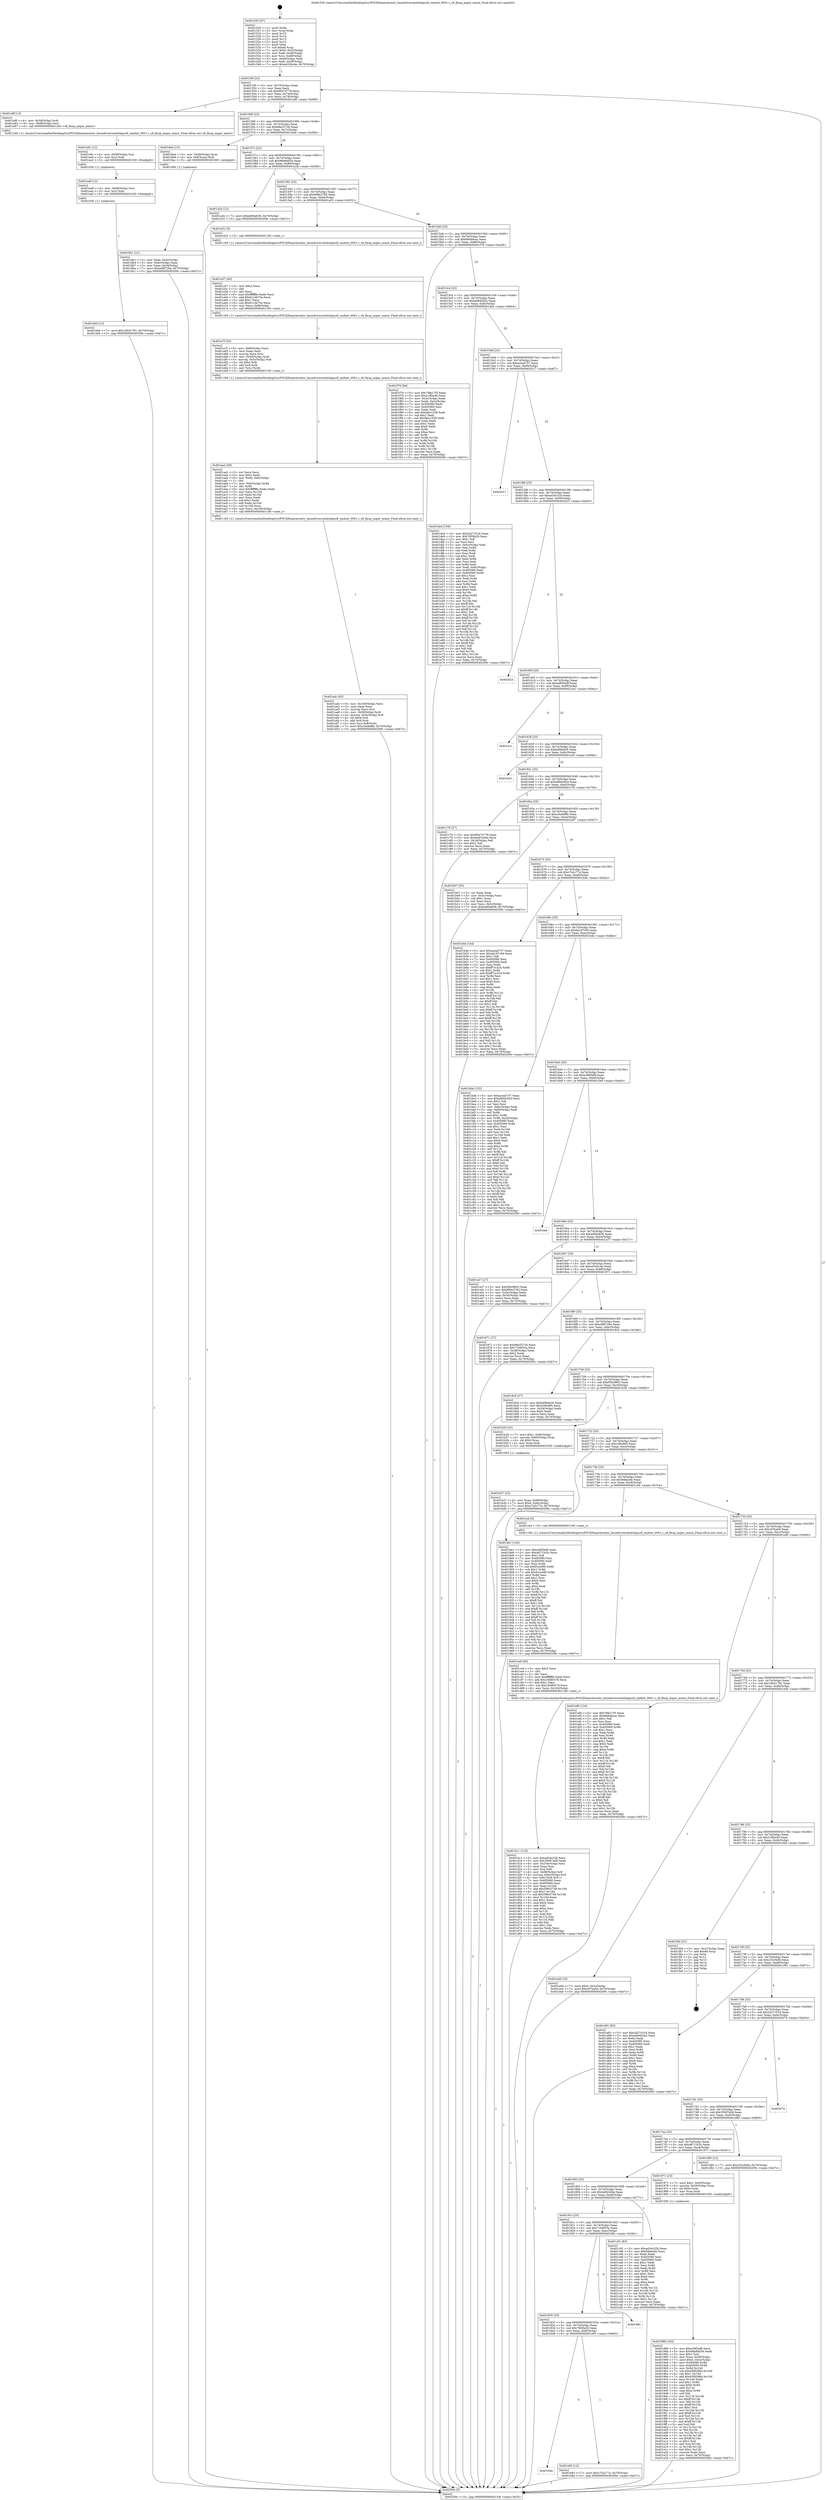 digraph "0x401520" {
  label = "0x401520 (/mnt/c/Users/mathe/Desktop/tcc/POCII/binaries/extr_linuxdriversmtdchipscfi_cmdset_0001.c_cfi_fixup_major_minor_Final-ollvm.out::main(0))"
  labelloc = "t"
  node[shape=record]

  Entry [label="",width=0.3,height=0.3,shape=circle,fillcolor=black,style=filled]
  "0x40154f" [label="{
     0x40154f [23]\l
     | [instrs]\l
     &nbsp;&nbsp;0x40154f \<+3\>: mov -0x70(%rbp),%eax\l
     &nbsp;&nbsp;0x401552 \<+2\>: mov %eax,%ecx\l
     &nbsp;&nbsp;0x401554 \<+6\>: sub $0x85e74778,%ecx\l
     &nbsp;&nbsp;0x40155a \<+3\>: mov %eax,-0x74(%rbp)\l
     &nbsp;&nbsp;0x40155d \<+3\>: mov %ecx,-0x78(%rbp)\l
     &nbsp;&nbsp;0x401560 \<+6\>: je 0000000000401e8f \<main+0x96f\>\l
  }"]
  "0x401e8f" [label="{
     0x401e8f [13]\l
     | [instrs]\l
     &nbsp;&nbsp;0x401e8f \<+4\>: mov -0x58(%rbp),%rdi\l
     &nbsp;&nbsp;0x401e93 \<+4\>: mov -0x68(%rbp),%rsi\l
     &nbsp;&nbsp;0x401e97 \<+5\>: call 0000000000401240 \<cfi_fixup_major_minor\>\l
     | [calls]\l
     &nbsp;&nbsp;0x401240 \{1\} (/mnt/c/Users/mathe/Desktop/tcc/POCII/binaries/extr_linuxdriversmtdchipscfi_cmdset_0001.c_cfi_fixup_major_minor_Final-ollvm.out::cfi_fixup_major_minor)\l
  }"]
  "0x401566" [label="{
     0x401566 [22]\l
     | [instrs]\l
     &nbsp;&nbsp;0x401566 \<+5\>: jmp 000000000040156b \<main+0x4b\>\l
     &nbsp;&nbsp;0x40156b \<+3\>: mov -0x74(%rbp),%eax\l
     &nbsp;&nbsp;0x40156e \<+5\>: sub $0x86e257cb,%eax\l
     &nbsp;&nbsp;0x401573 \<+3\>: mov %eax,-0x7c(%rbp)\l
     &nbsp;&nbsp;0x401576 \<+6\>: je 00000000004018a4 \<main+0x384\>\l
  }"]
  Exit [label="",width=0.3,height=0.3,shape=circle,fillcolor=black,style=filled,peripheries=2]
  "0x4018a4" [label="{
     0x4018a4 [13]\l
     | [instrs]\l
     &nbsp;&nbsp;0x4018a4 \<+4\>: mov -0x48(%rbp),%rax\l
     &nbsp;&nbsp;0x4018a8 \<+4\>: mov 0x8(%rax),%rdi\l
     &nbsp;&nbsp;0x4018ac \<+5\>: call 0000000000401060 \<atoi@plt\>\l
     | [calls]\l
     &nbsp;&nbsp;0x401060 \{1\} (unknown)\l
  }"]
  "0x40157c" [label="{
     0x40157c [22]\l
     | [instrs]\l
     &nbsp;&nbsp;0x40157c \<+5\>: jmp 0000000000401581 \<main+0x61\>\l
     &nbsp;&nbsp;0x401581 \<+3\>: mov -0x74(%rbp),%eax\l
     &nbsp;&nbsp;0x401584 \<+5\>: sub $0x88a8dd34,%eax\l
     &nbsp;&nbsp;0x401589 \<+3\>: mov %eax,-0x80(%rbp)\l
     &nbsp;&nbsp;0x40158c \<+6\>: je 0000000000401a2b \<main+0x50b\>\l
  }"]
  "0x401eb4" [label="{
     0x401eb4 [12]\l
     | [instrs]\l
     &nbsp;&nbsp;0x401eb4 \<+7\>: movl $0x18041781,-0x70(%rbp)\l
     &nbsp;&nbsp;0x401ebb \<+5\>: jmp 000000000040209c \<main+0xb7c\>\l
  }"]
  "0x401a2b" [label="{
     0x401a2b [12]\l
     | [instrs]\l
     &nbsp;&nbsp;0x401a2b \<+7\>: movl $0xed00a636,-0x70(%rbp)\l
     &nbsp;&nbsp;0x401a32 \<+5\>: jmp 000000000040209c \<main+0xb7c\>\l
  }"]
  "0x401592" [label="{
     0x401592 [25]\l
     | [instrs]\l
     &nbsp;&nbsp;0x401592 \<+5\>: jmp 0000000000401597 \<main+0x77\>\l
     &nbsp;&nbsp;0x401597 \<+3\>: mov -0x74(%rbp),%eax\l
     &nbsp;&nbsp;0x40159a \<+5\>: sub $0x999e2793,%eax\l
     &nbsp;&nbsp;0x40159f \<+6\>: mov %eax,-0x84(%rbp)\l
     &nbsp;&nbsp;0x4015a5 \<+6\>: je 0000000000401a52 \<main+0x532\>\l
  }"]
  "0x401ea8" [label="{
     0x401ea8 [12]\l
     | [instrs]\l
     &nbsp;&nbsp;0x401ea8 \<+4\>: mov -0x68(%rbp),%rsi\l
     &nbsp;&nbsp;0x401eac \<+3\>: mov %rsi,%rdi\l
     &nbsp;&nbsp;0x401eaf \<+5\>: call 0000000000401030 \<free@plt\>\l
     | [calls]\l
     &nbsp;&nbsp;0x401030 \{1\} (unknown)\l
  }"]
  "0x401a52" [label="{
     0x401a52 [5]\l
     | [instrs]\l
     &nbsp;&nbsp;0x401a52 \<+5\>: call 0000000000401160 \<next_i\>\l
     | [calls]\l
     &nbsp;&nbsp;0x401160 \{1\} (/mnt/c/Users/mathe/Desktop/tcc/POCII/binaries/extr_linuxdriversmtdchipscfi_cmdset_0001.c_cfi_fixup_major_minor_Final-ollvm.out::next_i)\l
  }"]
  "0x4015ab" [label="{
     0x4015ab [25]\l
     | [instrs]\l
     &nbsp;&nbsp;0x4015ab \<+5\>: jmp 00000000004015b0 \<main+0x90\>\l
     &nbsp;&nbsp;0x4015b0 \<+3\>: mov -0x74(%rbp),%eax\l
     &nbsp;&nbsp;0x4015b3 \<+5\>: sub $0x9b6ddcac,%eax\l
     &nbsp;&nbsp;0x4015b8 \<+6\>: mov %eax,-0x88(%rbp)\l
     &nbsp;&nbsp;0x4015be \<+6\>: je 0000000000401f76 \<main+0xa56\>\l
  }"]
  "0x401e9c" [label="{
     0x401e9c [12]\l
     | [instrs]\l
     &nbsp;&nbsp;0x401e9c \<+4\>: mov -0x58(%rbp),%rsi\l
     &nbsp;&nbsp;0x401ea0 \<+3\>: mov %rsi,%rdi\l
     &nbsp;&nbsp;0x401ea3 \<+5\>: call 0000000000401030 \<free@plt\>\l
     | [calls]\l
     &nbsp;&nbsp;0x401030 \{1\} (unknown)\l
  }"]
  "0x401f76" [label="{
     0x401f76 [94]\l
     | [instrs]\l
     &nbsp;&nbsp;0x401f76 \<+5\>: mov $0x79fe17f3,%eax\l
     &nbsp;&nbsp;0x401f7b \<+5\>: mov $0x21ff2e40,%ecx\l
     &nbsp;&nbsp;0x401f80 \<+3\>: mov -0x3c(%rbp),%edx\l
     &nbsp;&nbsp;0x401f83 \<+3\>: mov %edx,-0x2c(%rbp)\l
     &nbsp;&nbsp;0x401f86 \<+7\>: mov 0x405080,%edx\l
     &nbsp;&nbsp;0x401f8d \<+7\>: mov 0x405060,%esi\l
     &nbsp;&nbsp;0x401f94 \<+2\>: mov %edx,%edi\l
     &nbsp;&nbsp;0x401f96 \<+6\>: add $0xfabc1526,%edi\l
     &nbsp;&nbsp;0x401f9c \<+3\>: sub $0x1,%edi\l
     &nbsp;&nbsp;0x401f9f \<+6\>: sub $0xfabc1526,%edi\l
     &nbsp;&nbsp;0x401fa5 \<+3\>: imul %edi,%edx\l
     &nbsp;&nbsp;0x401fa8 \<+3\>: and $0x1,%edx\l
     &nbsp;&nbsp;0x401fab \<+3\>: cmp $0x0,%edx\l
     &nbsp;&nbsp;0x401fae \<+4\>: sete %r8b\l
     &nbsp;&nbsp;0x401fb2 \<+3\>: cmp $0xa,%esi\l
     &nbsp;&nbsp;0x401fb5 \<+4\>: setl %r9b\l
     &nbsp;&nbsp;0x401fb9 \<+3\>: mov %r8b,%r10b\l
     &nbsp;&nbsp;0x401fbc \<+3\>: and %r9b,%r10b\l
     &nbsp;&nbsp;0x401fbf \<+3\>: xor %r9b,%r8b\l
     &nbsp;&nbsp;0x401fc2 \<+3\>: or %r8b,%r10b\l
     &nbsp;&nbsp;0x401fc5 \<+4\>: test $0x1,%r10b\l
     &nbsp;&nbsp;0x401fc9 \<+3\>: cmovne %ecx,%eax\l
     &nbsp;&nbsp;0x401fcc \<+3\>: mov %eax,-0x70(%rbp)\l
     &nbsp;&nbsp;0x401fcf \<+5\>: jmp 000000000040209c \<main+0xb7c\>\l
  }"]
  "0x4015c4" [label="{
     0x4015c4 [25]\l
     | [instrs]\l
     &nbsp;&nbsp;0x4015c4 \<+5\>: jmp 00000000004015c9 \<main+0xa9\>\l
     &nbsp;&nbsp;0x4015c9 \<+3\>: mov -0x74(%rbp),%eax\l
     &nbsp;&nbsp;0x4015cc \<+5\>: sub $0xa68492b2,%eax\l
     &nbsp;&nbsp;0x4015d1 \<+6\>: mov %eax,-0x8c(%rbp)\l
     &nbsp;&nbsp;0x4015d7 \<+6\>: je 0000000000401de4 \<main+0x8c4\>\l
  }"]
  "0x40184e" [label="{
     0x40184e\l
  }", style=dashed]
  "0x401de4" [label="{
     0x401de4 [159]\l
     | [instrs]\l
     &nbsp;&nbsp;0x401de4 \<+5\>: mov $0x2d27c516,%eax\l
     &nbsp;&nbsp;0x401de9 \<+5\>: mov $0x76f3fa29,%ecx\l
     &nbsp;&nbsp;0x401dee \<+2\>: mov $0x1,%dl\l
     &nbsp;&nbsp;0x401df0 \<+2\>: xor %esi,%esi\l
     &nbsp;&nbsp;0x401df2 \<+3\>: mov -0x6c(%rbp),%edi\l
     &nbsp;&nbsp;0x401df5 \<+3\>: mov %esi,%r8d\l
     &nbsp;&nbsp;0x401df8 \<+3\>: sub %edi,%r8d\l
     &nbsp;&nbsp;0x401dfb \<+2\>: mov %esi,%edi\l
     &nbsp;&nbsp;0x401dfd \<+3\>: sub $0x1,%edi\l
     &nbsp;&nbsp;0x401e00 \<+3\>: add %edi,%r8d\l
     &nbsp;&nbsp;0x401e03 \<+2\>: mov %esi,%edi\l
     &nbsp;&nbsp;0x401e05 \<+3\>: sub %r8d,%edi\l
     &nbsp;&nbsp;0x401e08 \<+3\>: mov %edi,-0x6c(%rbp)\l
     &nbsp;&nbsp;0x401e0b \<+7\>: mov 0x405080,%edi\l
     &nbsp;&nbsp;0x401e12 \<+8\>: mov 0x405060,%r8d\l
     &nbsp;&nbsp;0x401e1a \<+3\>: sub $0x1,%esi\l
     &nbsp;&nbsp;0x401e1d \<+3\>: mov %edi,%r9d\l
     &nbsp;&nbsp;0x401e20 \<+3\>: add %esi,%r9d\l
     &nbsp;&nbsp;0x401e23 \<+4\>: imul %r9d,%edi\l
     &nbsp;&nbsp;0x401e27 \<+3\>: and $0x1,%edi\l
     &nbsp;&nbsp;0x401e2a \<+3\>: cmp $0x0,%edi\l
     &nbsp;&nbsp;0x401e2d \<+4\>: sete %r10b\l
     &nbsp;&nbsp;0x401e31 \<+4\>: cmp $0xa,%r8d\l
     &nbsp;&nbsp;0x401e35 \<+4\>: setl %r11b\l
     &nbsp;&nbsp;0x401e39 \<+3\>: mov %r10b,%bl\l
     &nbsp;&nbsp;0x401e3c \<+3\>: xor $0xff,%bl\l
     &nbsp;&nbsp;0x401e3f \<+3\>: mov %r11b,%r14b\l
     &nbsp;&nbsp;0x401e42 \<+4\>: xor $0xff,%r14b\l
     &nbsp;&nbsp;0x401e46 \<+3\>: xor $0x1,%dl\l
     &nbsp;&nbsp;0x401e49 \<+3\>: mov %bl,%r15b\l
     &nbsp;&nbsp;0x401e4c \<+4\>: and $0xff,%r15b\l
     &nbsp;&nbsp;0x401e50 \<+3\>: and %dl,%r10b\l
     &nbsp;&nbsp;0x401e53 \<+3\>: mov %r14b,%r12b\l
     &nbsp;&nbsp;0x401e56 \<+4\>: and $0xff,%r12b\l
     &nbsp;&nbsp;0x401e5a \<+3\>: and %dl,%r11b\l
     &nbsp;&nbsp;0x401e5d \<+3\>: or %r10b,%r15b\l
     &nbsp;&nbsp;0x401e60 \<+3\>: or %r11b,%r12b\l
     &nbsp;&nbsp;0x401e63 \<+3\>: xor %r12b,%r15b\l
     &nbsp;&nbsp;0x401e66 \<+3\>: or %r14b,%bl\l
     &nbsp;&nbsp;0x401e69 \<+3\>: xor $0xff,%bl\l
     &nbsp;&nbsp;0x401e6c \<+3\>: or $0x1,%dl\l
     &nbsp;&nbsp;0x401e6f \<+2\>: and %dl,%bl\l
     &nbsp;&nbsp;0x401e71 \<+3\>: or %bl,%r15b\l
     &nbsp;&nbsp;0x401e74 \<+4\>: test $0x1,%r15b\l
     &nbsp;&nbsp;0x401e78 \<+3\>: cmovne %ecx,%eax\l
     &nbsp;&nbsp;0x401e7b \<+3\>: mov %eax,-0x70(%rbp)\l
     &nbsp;&nbsp;0x401e7e \<+5\>: jmp 000000000040209c \<main+0xb7c\>\l
  }"]
  "0x4015dd" [label="{
     0x4015dd [25]\l
     | [instrs]\l
     &nbsp;&nbsp;0x4015dd \<+5\>: jmp 00000000004015e2 \<main+0xc2\>\l
     &nbsp;&nbsp;0x4015e2 \<+3\>: mov -0x74(%rbp),%eax\l
     &nbsp;&nbsp;0x4015e5 \<+5\>: sub $0xacead737,%eax\l
     &nbsp;&nbsp;0x4015ea \<+6\>: mov %eax,-0x90(%rbp)\l
     &nbsp;&nbsp;0x4015f0 \<+6\>: je 0000000000402017 \<main+0xaf7\>\l
  }"]
  "0x401e83" [label="{
     0x401e83 [12]\l
     | [instrs]\l
     &nbsp;&nbsp;0x401e83 \<+7\>: movl $0xc7e2c77a,-0x70(%rbp)\l
     &nbsp;&nbsp;0x401e8a \<+5\>: jmp 000000000040209c \<main+0xb7c\>\l
  }"]
  "0x402017" [label="{
     0x402017\l
  }", style=dashed]
  "0x4015f6" [label="{
     0x4015f6 [25]\l
     | [instrs]\l
     &nbsp;&nbsp;0x4015f6 \<+5\>: jmp 00000000004015fb \<main+0xdb\>\l
     &nbsp;&nbsp;0x4015fb \<+3\>: mov -0x74(%rbp),%eax\l
     &nbsp;&nbsp;0x4015fe \<+5\>: sub $0xad34c32b,%eax\l
     &nbsp;&nbsp;0x401603 \<+6\>: mov %eax,-0x94(%rbp)\l
     &nbsp;&nbsp;0x401609 \<+6\>: je 0000000000402023 \<main+0xb03\>\l
  }"]
  "0x401835" [label="{
     0x401835 [25]\l
     | [instrs]\l
     &nbsp;&nbsp;0x401835 \<+5\>: jmp 000000000040183a \<main+0x31a\>\l
     &nbsp;&nbsp;0x40183a \<+3\>: mov -0x74(%rbp),%eax\l
     &nbsp;&nbsp;0x40183d \<+5\>: sub $0x76f3fa29,%eax\l
     &nbsp;&nbsp;0x401842 \<+6\>: mov %eax,-0xf0(%rbp)\l
     &nbsp;&nbsp;0x401848 \<+6\>: je 0000000000401e83 \<main+0x963\>\l
  }"]
  "0x402023" [label="{
     0x402023\l
  }", style=dashed]
  "0x40160f" [label="{
     0x40160f [25]\l
     | [instrs]\l
     &nbsp;&nbsp;0x40160f \<+5\>: jmp 0000000000401614 \<main+0xf4\>\l
     &nbsp;&nbsp;0x401614 \<+3\>: mov -0x74(%rbp),%eax\l
     &nbsp;&nbsp;0x401617 \<+5\>: sub $0xadf50ddf,%eax\l
     &nbsp;&nbsp;0x40161c \<+6\>: mov %eax,-0x98(%rbp)\l
     &nbsp;&nbsp;0x401622 \<+6\>: je 0000000000401ecc \<main+0x9ac\>\l
  }"]
  "0x40188c" [label="{
     0x40188c\l
  }", style=dashed]
  "0x401ecc" [label="{
     0x401ecc\l
  }", style=dashed]
  "0x401628" [label="{
     0x401628 [25]\l
     | [instrs]\l
     &nbsp;&nbsp;0x401628 \<+5\>: jmp 000000000040162d \<main+0x10d\>\l
     &nbsp;&nbsp;0x40162d \<+3\>: mov -0x74(%rbp),%eax\l
     &nbsp;&nbsp;0x401630 \<+5\>: sub $0xb4f9dd26,%eax\l
     &nbsp;&nbsp;0x401635 \<+6\>: mov %eax,-0x9c(%rbp)\l
     &nbsp;&nbsp;0x40163b \<+6\>: je 0000000000401ec0 \<main+0x9a0\>\l
  }"]
  "0x401d11" [label="{
     0x401d11 [116]\l
     | [instrs]\l
     &nbsp;&nbsp;0x401d11 \<+5\>: mov $0xad34c32b,%ecx\l
     &nbsp;&nbsp;0x401d16 \<+5\>: mov $0x35097a08,%edx\l
     &nbsp;&nbsp;0x401d1b \<+6\>: mov -0x104(%rbp),%esi\l
     &nbsp;&nbsp;0x401d21 \<+3\>: imul %eax,%esi\l
     &nbsp;&nbsp;0x401d24 \<+3\>: mov %sil,%dil\l
     &nbsp;&nbsp;0x401d27 \<+4\>: mov -0x68(%rbp),%r8\l
     &nbsp;&nbsp;0x401d2b \<+4\>: movslq -0x6c(%rbp),%r9\l
     &nbsp;&nbsp;0x401d2f \<+4\>: mov %dil,(%r8,%r9,1)\l
     &nbsp;&nbsp;0x401d33 \<+7\>: mov 0x405080,%eax\l
     &nbsp;&nbsp;0x401d3a \<+7\>: mov 0x405060,%esi\l
     &nbsp;&nbsp;0x401d41 \<+3\>: mov %eax,%r10d\l
     &nbsp;&nbsp;0x401d44 \<+7\>: add $0x598c5758,%r10d\l
     &nbsp;&nbsp;0x401d4b \<+4\>: sub $0x1,%r10d\l
     &nbsp;&nbsp;0x401d4f \<+7\>: sub $0x598c5758,%r10d\l
     &nbsp;&nbsp;0x401d56 \<+4\>: imul %r10d,%eax\l
     &nbsp;&nbsp;0x401d5a \<+3\>: and $0x1,%eax\l
     &nbsp;&nbsp;0x401d5d \<+3\>: cmp $0x0,%eax\l
     &nbsp;&nbsp;0x401d60 \<+4\>: sete %dil\l
     &nbsp;&nbsp;0x401d64 \<+3\>: cmp $0xa,%esi\l
     &nbsp;&nbsp;0x401d67 \<+4\>: setl %r11b\l
     &nbsp;&nbsp;0x401d6b \<+3\>: mov %dil,%bl\l
     &nbsp;&nbsp;0x401d6e \<+3\>: and %r11b,%bl\l
     &nbsp;&nbsp;0x401d71 \<+3\>: xor %r11b,%dil\l
     &nbsp;&nbsp;0x401d74 \<+3\>: or %dil,%bl\l
     &nbsp;&nbsp;0x401d77 \<+3\>: test $0x1,%bl\l
     &nbsp;&nbsp;0x401d7a \<+3\>: cmovne %edx,%ecx\l
     &nbsp;&nbsp;0x401d7d \<+3\>: mov %ecx,-0x70(%rbp)\l
     &nbsp;&nbsp;0x401d80 \<+5\>: jmp 000000000040209c \<main+0xb7c\>\l
  }"]
  "0x401ec0" [label="{
     0x401ec0\l
  }", style=dashed]
  "0x401641" [label="{
     0x401641 [25]\l
     | [instrs]\l
     &nbsp;&nbsp;0x401641 \<+5\>: jmp 0000000000401646 \<main+0x126\>\l
     &nbsp;&nbsp;0x401646 \<+3\>: mov -0x74(%rbp),%eax\l
     &nbsp;&nbsp;0x401649 \<+5\>: sub $0xb89dc92d,%eax\l
     &nbsp;&nbsp;0x40164e \<+6\>: mov %eax,-0xa0(%rbp)\l
     &nbsp;&nbsp;0x401654 \<+6\>: je 0000000000401c76 \<main+0x756\>\l
  }"]
  "0x401ce9" [label="{
     0x401ce9 [40]\l
     | [instrs]\l
     &nbsp;&nbsp;0x401ce9 \<+5\>: mov $0x2,%ecx\l
     &nbsp;&nbsp;0x401cee \<+1\>: cltd\l
     &nbsp;&nbsp;0x401cef \<+2\>: idiv %ecx\l
     &nbsp;&nbsp;0x401cf1 \<+6\>: imul $0xfffffffe,%edx,%ecx\l
     &nbsp;&nbsp;0x401cf7 \<+6\>: add $0x18480379,%ecx\l
     &nbsp;&nbsp;0x401cfd \<+3\>: add $0x1,%ecx\l
     &nbsp;&nbsp;0x401d00 \<+6\>: sub $0x18480379,%ecx\l
     &nbsp;&nbsp;0x401d06 \<+6\>: mov %ecx,-0x104(%rbp)\l
     &nbsp;&nbsp;0x401d0c \<+5\>: call 0000000000401160 \<next_i\>\l
     | [calls]\l
     &nbsp;&nbsp;0x401160 \{1\} (/mnt/c/Users/mathe/Desktop/tcc/POCII/binaries/extr_linuxdriversmtdchipscfi_cmdset_0001.c_cfi_fixup_major_minor_Final-ollvm.out::next_i)\l
  }"]
  "0x401c76" [label="{
     0x401c76 [27]\l
     | [instrs]\l
     &nbsp;&nbsp;0x401c76 \<+5\>: mov $0x85e74778,%eax\l
     &nbsp;&nbsp;0x401c7b \<+5\>: mov $0x4e823d4e,%ecx\l
     &nbsp;&nbsp;0x401c80 \<+3\>: mov -0x2d(%rbp),%dl\l
     &nbsp;&nbsp;0x401c83 \<+3\>: test $0x1,%dl\l
     &nbsp;&nbsp;0x401c86 \<+3\>: cmovne %ecx,%eax\l
     &nbsp;&nbsp;0x401c89 \<+3\>: mov %eax,-0x70(%rbp)\l
     &nbsp;&nbsp;0x401c8c \<+5\>: jmp 000000000040209c \<main+0xb7c\>\l
  }"]
  "0x40165a" [label="{
     0x40165a [25]\l
     | [instrs]\l
     &nbsp;&nbsp;0x40165a \<+5\>: jmp 000000000040165f \<main+0x13f\>\l
     &nbsp;&nbsp;0x40165f \<+3\>: mov -0x74(%rbp),%eax\l
     &nbsp;&nbsp;0x401662 \<+5\>: sub $0xc5edef6b,%eax\l
     &nbsp;&nbsp;0x401667 \<+6\>: mov %eax,-0xa4(%rbp)\l
     &nbsp;&nbsp;0x40166d \<+6\>: je 0000000000401b07 \<main+0x5e7\>\l
  }"]
  "0x40181c" [label="{
     0x40181c [25]\l
     | [instrs]\l
     &nbsp;&nbsp;0x40181c \<+5\>: jmp 0000000000401821 \<main+0x301\>\l
     &nbsp;&nbsp;0x401821 \<+3\>: mov -0x74(%rbp),%eax\l
     &nbsp;&nbsp;0x401824 \<+5\>: sub $0x7194f53a,%eax\l
     &nbsp;&nbsp;0x401829 \<+6\>: mov %eax,-0xec(%rbp)\l
     &nbsp;&nbsp;0x40182f \<+6\>: je 000000000040188c \<main+0x36c\>\l
  }"]
  "0x401b07" [label="{
     0x401b07 [25]\l
     | [instrs]\l
     &nbsp;&nbsp;0x401b07 \<+2\>: xor %eax,%eax\l
     &nbsp;&nbsp;0x401b09 \<+3\>: mov -0x5c(%rbp),%ecx\l
     &nbsp;&nbsp;0x401b0c \<+3\>: sub $0x1,%eax\l
     &nbsp;&nbsp;0x401b0f \<+2\>: sub %eax,%ecx\l
     &nbsp;&nbsp;0x401b11 \<+3\>: mov %ecx,-0x5c(%rbp)\l
     &nbsp;&nbsp;0x401b14 \<+7\>: movl $0xed00a636,-0x70(%rbp)\l
     &nbsp;&nbsp;0x401b1b \<+5\>: jmp 000000000040209c \<main+0xb7c\>\l
  }"]
  "0x401673" [label="{
     0x401673 [25]\l
     | [instrs]\l
     &nbsp;&nbsp;0x401673 \<+5\>: jmp 0000000000401678 \<main+0x158\>\l
     &nbsp;&nbsp;0x401678 \<+3\>: mov -0x74(%rbp),%eax\l
     &nbsp;&nbsp;0x40167b \<+5\>: sub $0xc7e2c77a,%eax\l
     &nbsp;&nbsp;0x401680 \<+6\>: mov %eax,-0xa8(%rbp)\l
     &nbsp;&nbsp;0x401686 \<+6\>: je 0000000000401b4e \<main+0x62e\>\l
  }"]
  "0x401c91" [label="{
     0x401c91 [83]\l
     | [instrs]\l
     &nbsp;&nbsp;0x401c91 \<+5\>: mov $0xad34c32b,%eax\l
     &nbsp;&nbsp;0x401c96 \<+5\>: mov $0x9ddacbb,%ecx\l
     &nbsp;&nbsp;0x401c9b \<+2\>: xor %edx,%edx\l
     &nbsp;&nbsp;0x401c9d \<+7\>: mov 0x405080,%esi\l
     &nbsp;&nbsp;0x401ca4 \<+7\>: mov 0x405060,%edi\l
     &nbsp;&nbsp;0x401cab \<+3\>: sub $0x1,%edx\l
     &nbsp;&nbsp;0x401cae \<+3\>: mov %esi,%r8d\l
     &nbsp;&nbsp;0x401cb1 \<+3\>: add %edx,%r8d\l
     &nbsp;&nbsp;0x401cb4 \<+4\>: imul %r8d,%esi\l
     &nbsp;&nbsp;0x401cb8 \<+3\>: and $0x1,%esi\l
     &nbsp;&nbsp;0x401cbb \<+3\>: cmp $0x0,%esi\l
     &nbsp;&nbsp;0x401cbe \<+4\>: sete %r9b\l
     &nbsp;&nbsp;0x401cc2 \<+3\>: cmp $0xa,%edi\l
     &nbsp;&nbsp;0x401cc5 \<+4\>: setl %r10b\l
     &nbsp;&nbsp;0x401cc9 \<+3\>: mov %r9b,%r11b\l
     &nbsp;&nbsp;0x401ccc \<+3\>: and %r10b,%r11b\l
     &nbsp;&nbsp;0x401ccf \<+3\>: xor %r10b,%r9b\l
     &nbsp;&nbsp;0x401cd2 \<+3\>: or %r9b,%r11b\l
     &nbsp;&nbsp;0x401cd5 \<+4\>: test $0x1,%r11b\l
     &nbsp;&nbsp;0x401cd9 \<+3\>: cmovne %ecx,%eax\l
     &nbsp;&nbsp;0x401cdc \<+3\>: mov %eax,-0x70(%rbp)\l
     &nbsp;&nbsp;0x401cdf \<+5\>: jmp 000000000040209c \<main+0xb7c\>\l
  }"]
  "0x401b4e" [label="{
     0x401b4e [144]\l
     | [instrs]\l
     &nbsp;&nbsp;0x401b4e \<+5\>: mov $0xacead737,%eax\l
     &nbsp;&nbsp;0x401b53 \<+5\>: mov $0xda187c94,%ecx\l
     &nbsp;&nbsp;0x401b58 \<+2\>: mov $0x1,%dl\l
     &nbsp;&nbsp;0x401b5a \<+7\>: mov 0x405080,%esi\l
     &nbsp;&nbsp;0x401b61 \<+7\>: mov 0x405060,%edi\l
     &nbsp;&nbsp;0x401b68 \<+3\>: mov %esi,%r8d\l
     &nbsp;&nbsp;0x401b6b \<+7\>: sub $0xff7cc324,%r8d\l
     &nbsp;&nbsp;0x401b72 \<+4\>: sub $0x1,%r8d\l
     &nbsp;&nbsp;0x401b76 \<+7\>: add $0xff7cc324,%r8d\l
     &nbsp;&nbsp;0x401b7d \<+4\>: imul %r8d,%esi\l
     &nbsp;&nbsp;0x401b81 \<+3\>: and $0x1,%esi\l
     &nbsp;&nbsp;0x401b84 \<+3\>: cmp $0x0,%esi\l
     &nbsp;&nbsp;0x401b87 \<+4\>: sete %r9b\l
     &nbsp;&nbsp;0x401b8b \<+3\>: cmp $0xa,%edi\l
     &nbsp;&nbsp;0x401b8e \<+4\>: setl %r10b\l
     &nbsp;&nbsp;0x401b92 \<+3\>: mov %r9b,%r11b\l
     &nbsp;&nbsp;0x401b95 \<+4\>: xor $0xff,%r11b\l
     &nbsp;&nbsp;0x401b99 \<+3\>: mov %r10b,%bl\l
     &nbsp;&nbsp;0x401b9c \<+3\>: xor $0xff,%bl\l
     &nbsp;&nbsp;0x401b9f \<+3\>: xor $0x1,%dl\l
     &nbsp;&nbsp;0x401ba2 \<+3\>: mov %r11b,%r14b\l
     &nbsp;&nbsp;0x401ba5 \<+4\>: and $0xff,%r14b\l
     &nbsp;&nbsp;0x401ba9 \<+3\>: and %dl,%r9b\l
     &nbsp;&nbsp;0x401bac \<+3\>: mov %bl,%r15b\l
     &nbsp;&nbsp;0x401baf \<+4\>: and $0xff,%r15b\l
     &nbsp;&nbsp;0x401bb3 \<+3\>: and %dl,%r10b\l
     &nbsp;&nbsp;0x401bb6 \<+3\>: or %r9b,%r14b\l
     &nbsp;&nbsp;0x401bb9 \<+3\>: or %r10b,%r15b\l
     &nbsp;&nbsp;0x401bbc \<+3\>: xor %r15b,%r14b\l
     &nbsp;&nbsp;0x401bbf \<+3\>: or %bl,%r11b\l
     &nbsp;&nbsp;0x401bc2 \<+4\>: xor $0xff,%r11b\l
     &nbsp;&nbsp;0x401bc6 \<+3\>: or $0x1,%dl\l
     &nbsp;&nbsp;0x401bc9 \<+3\>: and %dl,%r11b\l
     &nbsp;&nbsp;0x401bcc \<+3\>: or %r11b,%r14b\l
     &nbsp;&nbsp;0x401bcf \<+4\>: test $0x1,%r14b\l
     &nbsp;&nbsp;0x401bd3 \<+3\>: cmovne %ecx,%eax\l
     &nbsp;&nbsp;0x401bd6 \<+3\>: mov %eax,-0x70(%rbp)\l
     &nbsp;&nbsp;0x401bd9 \<+5\>: jmp 000000000040209c \<main+0xb7c\>\l
  }"]
  "0x40168c" [label="{
     0x40168c [25]\l
     | [instrs]\l
     &nbsp;&nbsp;0x40168c \<+5\>: jmp 0000000000401691 \<main+0x171\>\l
     &nbsp;&nbsp;0x401691 \<+3\>: mov -0x74(%rbp),%eax\l
     &nbsp;&nbsp;0x401694 \<+5\>: sub $0xda187c94,%eax\l
     &nbsp;&nbsp;0x401699 \<+6\>: mov %eax,-0xac(%rbp)\l
     &nbsp;&nbsp;0x40169f \<+6\>: je 0000000000401bde \<main+0x6be\>\l
  }"]
  "0x401b37" [label="{
     0x401b37 [23]\l
     | [instrs]\l
     &nbsp;&nbsp;0x401b37 \<+4\>: mov %rax,-0x68(%rbp)\l
     &nbsp;&nbsp;0x401b3b \<+7\>: movl $0x0,-0x6c(%rbp)\l
     &nbsp;&nbsp;0x401b42 \<+7\>: movl $0xc7e2c77a,-0x70(%rbp)\l
     &nbsp;&nbsp;0x401b49 \<+5\>: jmp 000000000040209c \<main+0xb7c\>\l
  }"]
  "0x401bde" [label="{
     0x401bde [152]\l
     | [instrs]\l
     &nbsp;&nbsp;0x401bde \<+5\>: mov $0xacead737,%eax\l
     &nbsp;&nbsp;0x401be3 \<+5\>: mov $0xb89dc92d,%ecx\l
     &nbsp;&nbsp;0x401be8 \<+2\>: mov $0x1,%dl\l
     &nbsp;&nbsp;0x401bea \<+2\>: xor %esi,%esi\l
     &nbsp;&nbsp;0x401bec \<+3\>: mov -0x6c(%rbp),%edi\l
     &nbsp;&nbsp;0x401bef \<+3\>: cmp -0x60(%rbp),%edi\l
     &nbsp;&nbsp;0x401bf2 \<+4\>: setl %r8b\l
     &nbsp;&nbsp;0x401bf6 \<+4\>: and $0x1,%r8b\l
     &nbsp;&nbsp;0x401bfa \<+4\>: mov %r8b,-0x2d(%rbp)\l
     &nbsp;&nbsp;0x401bfe \<+7\>: mov 0x405080,%edi\l
     &nbsp;&nbsp;0x401c05 \<+8\>: mov 0x405060,%r9d\l
     &nbsp;&nbsp;0x401c0d \<+3\>: sub $0x1,%esi\l
     &nbsp;&nbsp;0x401c10 \<+3\>: mov %edi,%r10d\l
     &nbsp;&nbsp;0x401c13 \<+3\>: add %esi,%r10d\l
     &nbsp;&nbsp;0x401c16 \<+4\>: imul %r10d,%edi\l
     &nbsp;&nbsp;0x401c1a \<+3\>: and $0x1,%edi\l
     &nbsp;&nbsp;0x401c1d \<+3\>: cmp $0x0,%edi\l
     &nbsp;&nbsp;0x401c20 \<+4\>: sete %r8b\l
     &nbsp;&nbsp;0x401c24 \<+4\>: cmp $0xa,%r9d\l
     &nbsp;&nbsp;0x401c28 \<+4\>: setl %r11b\l
     &nbsp;&nbsp;0x401c2c \<+3\>: mov %r8b,%bl\l
     &nbsp;&nbsp;0x401c2f \<+3\>: xor $0xff,%bl\l
     &nbsp;&nbsp;0x401c32 \<+3\>: mov %r11b,%r14b\l
     &nbsp;&nbsp;0x401c35 \<+4\>: xor $0xff,%r14b\l
     &nbsp;&nbsp;0x401c39 \<+3\>: xor $0x0,%dl\l
     &nbsp;&nbsp;0x401c3c \<+3\>: mov %bl,%r15b\l
     &nbsp;&nbsp;0x401c3f \<+4\>: and $0x0,%r15b\l
     &nbsp;&nbsp;0x401c43 \<+3\>: and %dl,%r8b\l
     &nbsp;&nbsp;0x401c46 \<+3\>: mov %r14b,%r12b\l
     &nbsp;&nbsp;0x401c49 \<+4\>: and $0x0,%r12b\l
     &nbsp;&nbsp;0x401c4d \<+3\>: and %dl,%r11b\l
     &nbsp;&nbsp;0x401c50 \<+3\>: or %r8b,%r15b\l
     &nbsp;&nbsp;0x401c53 \<+3\>: or %r11b,%r12b\l
     &nbsp;&nbsp;0x401c56 \<+3\>: xor %r12b,%r15b\l
     &nbsp;&nbsp;0x401c59 \<+3\>: or %r14b,%bl\l
     &nbsp;&nbsp;0x401c5c \<+3\>: xor $0xff,%bl\l
     &nbsp;&nbsp;0x401c5f \<+3\>: or $0x0,%dl\l
     &nbsp;&nbsp;0x401c62 \<+2\>: and %dl,%bl\l
     &nbsp;&nbsp;0x401c64 \<+3\>: or %bl,%r15b\l
     &nbsp;&nbsp;0x401c67 \<+4\>: test $0x1,%r15b\l
     &nbsp;&nbsp;0x401c6b \<+3\>: cmovne %ecx,%eax\l
     &nbsp;&nbsp;0x401c6e \<+3\>: mov %eax,-0x70(%rbp)\l
     &nbsp;&nbsp;0x401c71 \<+5\>: jmp 000000000040209c \<main+0xb7c\>\l
  }"]
  "0x4016a5" [label="{
     0x4016a5 [25]\l
     | [instrs]\l
     &nbsp;&nbsp;0x4016a5 \<+5\>: jmp 00000000004016aa \<main+0x18a\>\l
     &nbsp;&nbsp;0x4016aa \<+3\>: mov -0x74(%rbp),%eax\l
     &nbsp;&nbsp;0x4016ad \<+5\>: sub $0xe38f3ef8,%eax\l
     &nbsp;&nbsp;0x4016b2 \<+6\>: mov %eax,-0xb0(%rbp)\l
     &nbsp;&nbsp;0x4016b8 \<+6\>: je 0000000000401fe9 \<main+0xac9\>\l
  }"]
  "0x401adc" [label="{
     0x401adc [43]\l
     | [instrs]\l
     &nbsp;&nbsp;0x401adc \<+6\>: mov -0x100(%rbp),%ecx\l
     &nbsp;&nbsp;0x401ae2 \<+3\>: imul %eax,%ecx\l
     &nbsp;&nbsp;0x401ae5 \<+3\>: movslq %ecx,%rsi\l
     &nbsp;&nbsp;0x401ae8 \<+4\>: mov -0x58(%rbp),%rdi\l
     &nbsp;&nbsp;0x401aec \<+4\>: movslq -0x5c(%rbp),%r8\l
     &nbsp;&nbsp;0x401af0 \<+4\>: shl $0x4,%r8\l
     &nbsp;&nbsp;0x401af4 \<+3\>: add %r8,%rdi\l
     &nbsp;&nbsp;0x401af7 \<+4\>: mov %rsi,0x8(%rdi)\l
     &nbsp;&nbsp;0x401afb \<+7\>: movl $0xc5edef6b,-0x70(%rbp)\l
     &nbsp;&nbsp;0x401b02 \<+5\>: jmp 000000000040209c \<main+0xb7c\>\l
  }"]
  "0x401fe9" [label="{
     0x401fe9\l
  }", style=dashed]
  "0x4016be" [label="{
     0x4016be [25]\l
     | [instrs]\l
     &nbsp;&nbsp;0x4016be \<+5\>: jmp 00000000004016c3 \<main+0x1a3\>\l
     &nbsp;&nbsp;0x4016c3 \<+3\>: mov -0x74(%rbp),%eax\l
     &nbsp;&nbsp;0x4016c6 \<+5\>: sub $0xed00a636,%eax\l
     &nbsp;&nbsp;0x4016cb \<+6\>: mov %eax,-0xb4(%rbp)\l
     &nbsp;&nbsp;0x4016d1 \<+6\>: je 0000000000401a37 \<main+0x517\>\l
  }"]
  "0x401aa2" [label="{
     0x401aa2 [58]\l
     | [instrs]\l
     &nbsp;&nbsp;0x401aa2 \<+2\>: xor %ecx,%ecx\l
     &nbsp;&nbsp;0x401aa4 \<+5\>: mov $0x2,%edx\l
     &nbsp;&nbsp;0x401aa9 \<+6\>: mov %edx,-0xfc(%rbp)\l
     &nbsp;&nbsp;0x401aaf \<+1\>: cltd\l
     &nbsp;&nbsp;0x401ab0 \<+7\>: mov -0xfc(%rbp),%r9d\l
     &nbsp;&nbsp;0x401ab7 \<+3\>: idiv %r9d\l
     &nbsp;&nbsp;0x401aba \<+6\>: imul $0xfffffffe,%edx,%edx\l
     &nbsp;&nbsp;0x401ac0 \<+3\>: mov %ecx,%r10d\l
     &nbsp;&nbsp;0x401ac3 \<+3\>: sub %edx,%r10d\l
     &nbsp;&nbsp;0x401ac6 \<+2\>: mov %ecx,%edx\l
     &nbsp;&nbsp;0x401ac8 \<+3\>: sub $0x1,%edx\l
     &nbsp;&nbsp;0x401acb \<+3\>: add %edx,%r10d\l
     &nbsp;&nbsp;0x401ace \<+3\>: sub %r10d,%ecx\l
     &nbsp;&nbsp;0x401ad1 \<+6\>: mov %ecx,-0x100(%rbp)\l
     &nbsp;&nbsp;0x401ad7 \<+5\>: call 0000000000401160 \<next_i\>\l
     | [calls]\l
     &nbsp;&nbsp;0x401160 \{1\} (/mnt/c/Users/mathe/Desktop/tcc/POCII/binaries/extr_linuxdriversmtdchipscfi_cmdset_0001.c_cfi_fixup_major_minor_Final-ollvm.out::next_i)\l
  }"]
  "0x401a37" [label="{
     0x401a37 [27]\l
     | [instrs]\l
     &nbsp;&nbsp;0x401a37 \<+5\>: mov $0xf36c9803,%eax\l
     &nbsp;&nbsp;0x401a3c \<+5\>: mov $0x999e2793,%ecx\l
     &nbsp;&nbsp;0x401a41 \<+3\>: mov -0x5c(%rbp),%edx\l
     &nbsp;&nbsp;0x401a44 \<+3\>: cmp -0x50(%rbp),%edx\l
     &nbsp;&nbsp;0x401a47 \<+3\>: cmovl %ecx,%eax\l
     &nbsp;&nbsp;0x401a4a \<+3\>: mov %eax,-0x70(%rbp)\l
     &nbsp;&nbsp;0x401a4d \<+5\>: jmp 000000000040209c \<main+0xb7c\>\l
  }"]
  "0x4016d7" [label="{
     0x4016d7 [25]\l
     | [instrs]\l
     &nbsp;&nbsp;0x4016d7 \<+5\>: jmp 00000000004016dc \<main+0x1bc\>\l
     &nbsp;&nbsp;0x4016dc \<+3\>: mov -0x74(%rbp),%eax\l
     &nbsp;&nbsp;0x4016df \<+5\>: sub $0xed32bc4e,%eax\l
     &nbsp;&nbsp;0x4016e4 \<+6\>: mov %eax,-0xb8(%rbp)\l
     &nbsp;&nbsp;0x4016ea \<+6\>: je 0000000000401871 \<main+0x351\>\l
  }"]
  "0x401a7f" [label="{
     0x401a7f [35]\l
     | [instrs]\l
     &nbsp;&nbsp;0x401a7f \<+6\>: mov -0xf8(%rbp),%ecx\l
     &nbsp;&nbsp;0x401a85 \<+3\>: imul %eax,%ecx\l
     &nbsp;&nbsp;0x401a88 \<+3\>: movslq %ecx,%rsi\l
     &nbsp;&nbsp;0x401a8b \<+4\>: mov -0x58(%rbp),%rdi\l
     &nbsp;&nbsp;0x401a8f \<+4\>: movslq -0x5c(%rbp),%r8\l
     &nbsp;&nbsp;0x401a93 \<+4\>: shl $0x4,%r8\l
     &nbsp;&nbsp;0x401a97 \<+3\>: add %r8,%rdi\l
     &nbsp;&nbsp;0x401a9a \<+3\>: mov %rsi,(%rdi)\l
     &nbsp;&nbsp;0x401a9d \<+5\>: call 0000000000401160 \<next_i\>\l
     | [calls]\l
     &nbsp;&nbsp;0x401160 \{1\} (/mnt/c/Users/mathe/Desktop/tcc/POCII/binaries/extr_linuxdriversmtdchipscfi_cmdset_0001.c_cfi_fixup_major_minor_Final-ollvm.out::next_i)\l
  }"]
  "0x401871" [label="{
     0x401871 [27]\l
     | [instrs]\l
     &nbsp;&nbsp;0x401871 \<+5\>: mov $0x86e257cb,%eax\l
     &nbsp;&nbsp;0x401876 \<+5\>: mov $0x7194f53a,%ecx\l
     &nbsp;&nbsp;0x40187b \<+3\>: mov -0x38(%rbp),%edx\l
     &nbsp;&nbsp;0x40187e \<+3\>: cmp $0x2,%edx\l
     &nbsp;&nbsp;0x401881 \<+3\>: cmovne %ecx,%eax\l
     &nbsp;&nbsp;0x401884 \<+3\>: mov %eax,-0x70(%rbp)\l
     &nbsp;&nbsp;0x401887 \<+5\>: jmp 000000000040209c \<main+0xb7c\>\l
  }"]
  "0x4016f0" [label="{
     0x4016f0 [25]\l
     | [instrs]\l
     &nbsp;&nbsp;0x4016f0 \<+5\>: jmp 00000000004016f5 \<main+0x1d5\>\l
     &nbsp;&nbsp;0x4016f5 \<+3\>: mov -0x74(%rbp),%eax\l
     &nbsp;&nbsp;0x4016f8 \<+5\>: sub $0xed8f728a,%eax\l
     &nbsp;&nbsp;0x4016fd \<+6\>: mov %eax,-0xbc(%rbp)\l
     &nbsp;&nbsp;0x401703 \<+6\>: je 00000000004018c6 \<main+0x3a6\>\l
  }"]
  "0x40209c" [label="{
     0x40209c [5]\l
     | [instrs]\l
     &nbsp;&nbsp;0x40209c \<+5\>: jmp 000000000040154f \<main+0x2f\>\l
  }"]
  "0x401520" [label="{
     0x401520 [47]\l
     | [instrs]\l
     &nbsp;&nbsp;0x401520 \<+1\>: push %rbp\l
     &nbsp;&nbsp;0x401521 \<+3\>: mov %rsp,%rbp\l
     &nbsp;&nbsp;0x401524 \<+2\>: push %r15\l
     &nbsp;&nbsp;0x401526 \<+2\>: push %r14\l
     &nbsp;&nbsp;0x401528 \<+2\>: push %r13\l
     &nbsp;&nbsp;0x40152a \<+2\>: push %r12\l
     &nbsp;&nbsp;0x40152c \<+1\>: push %rbx\l
     &nbsp;&nbsp;0x40152d \<+7\>: sub $0xe8,%rsp\l
     &nbsp;&nbsp;0x401534 \<+7\>: movl $0x0,-0x3c(%rbp)\l
     &nbsp;&nbsp;0x40153b \<+3\>: mov %edi,-0x40(%rbp)\l
     &nbsp;&nbsp;0x40153e \<+4\>: mov %rsi,-0x48(%rbp)\l
     &nbsp;&nbsp;0x401542 \<+3\>: mov -0x40(%rbp),%edi\l
     &nbsp;&nbsp;0x401545 \<+3\>: mov %edi,-0x38(%rbp)\l
     &nbsp;&nbsp;0x401548 \<+7\>: movl $0xed32bc4e,-0x70(%rbp)\l
  }"]
  "0x4018b1" [label="{
     0x4018b1 [21]\l
     | [instrs]\l
     &nbsp;&nbsp;0x4018b1 \<+3\>: mov %eax,-0x4c(%rbp)\l
     &nbsp;&nbsp;0x4018b4 \<+3\>: mov -0x4c(%rbp),%eax\l
     &nbsp;&nbsp;0x4018b7 \<+3\>: mov %eax,-0x34(%rbp)\l
     &nbsp;&nbsp;0x4018ba \<+7\>: movl $0xed8f728a,-0x70(%rbp)\l
     &nbsp;&nbsp;0x4018c1 \<+5\>: jmp 000000000040209c \<main+0xb7c\>\l
  }"]
  "0x401a57" [label="{
     0x401a57 [40]\l
     | [instrs]\l
     &nbsp;&nbsp;0x401a57 \<+5\>: mov $0x2,%ecx\l
     &nbsp;&nbsp;0x401a5c \<+1\>: cltd\l
     &nbsp;&nbsp;0x401a5d \<+2\>: idiv %ecx\l
     &nbsp;&nbsp;0x401a5f \<+6\>: imul $0xfffffffe,%edx,%ecx\l
     &nbsp;&nbsp;0x401a65 \<+6\>: add $0x61c3b75e,%ecx\l
     &nbsp;&nbsp;0x401a6b \<+3\>: add $0x1,%ecx\l
     &nbsp;&nbsp;0x401a6e \<+6\>: sub $0x61c3b75e,%ecx\l
     &nbsp;&nbsp;0x401a74 \<+6\>: mov %ecx,-0xf8(%rbp)\l
     &nbsp;&nbsp;0x401a7a \<+5\>: call 0000000000401160 \<next_i\>\l
     | [calls]\l
     &nbsp;&nbsp;0x401160 \{1\} (/mnt/c/Users/mathe/Desktop/tcc/POCII/binaries/extr_linuxdriversmtdchipscfi_cmdset_0001.c_cfi_fixup_major_minor_Final-ollvm.out::next_i)\l
  }"]
  "0x4018c6" [label="{
     0x4018c6 [27]\l
     | [instrs]\l
     &nbsp;&nbsp;0x4018c6 \<+5\>: mov $0xb4f9dd26,%eax\l
     &nbsp;&nbsp;0x4018cb \<+5\>: mov $0x208c865,%ecx\l
     &nbsp;&nbsp;0x4018d0 \<+3\>: mov -0x34(%rbp),%edx\l
     &nbsp;&nbsp;0x4018d3 \<+3\>: cmp $0x0,%edx\l
     &nbsp;&nbsp;0x4018d6 \<+3\>: cmove %ecx,%eax\l
     &nbsp;&nbsp;0x4018d9 \<+3\>: mov %eax,-0x70(%rbp)\l
     &nbsp;&nbsp;0x4018dc \<+5\>: jmp 000000000040209c \<main+0xb7c\>\l
  }"]
  "0x401709" [label="{
     0x401709 [25]\l
     | [instrs]\l
     &nbsp;&nbsp;0x401709 \<+5\>: jmp 000000000040170e \<main+0x1ee\>\l
     &nbsp;&nbsp;0x40170e \<+3\>: mov -0x74(%rbp),%eax\l
     &nbsp;&nbsp;0x401711 \<+5\>: sub $0xf36c9803,%eax\l
     &nbsp;&nbsp;0x401716 \<+6\>: mov %eax,-0xc0(%rbp)\l
     &nbsp;&nbsp;0x40171c \<+6\>: je 0000000000401b20 \<main+0x600\>\l
  }"]
  "0x401988" [label="{
     0x401988 [163]\l
     | [instrs]\l
     &nbsp;&nbsp;0x401988 \<+5\>: mov $0xe38f3ef8,%ecx\l
     &nbsp;&nbsp;0x40198d \<+5\>: mov $0x88a8dd34,%edx\l
     &nbsp;&nbsp;0x401992 \<+3\>: mov $0x1,%sil\l
     &nbsp;&nbsp;0x401995 \<+4\>: mov %rax,-0x58(%rbp)\l
     &nbsp;&nbsp;0x401999 \<+7\>: movl $0x0,-0x5c(%rbp)\l
     &nbsp;&nbsp;0x4019a0 \<+8\>: mov 0x405080,%r8d\l
     &nbsp;&nbsp;0x4019a8 \<+8\>: mov 0x405060,%r9d\l
     &nbsp;&nbsp;0x4019b0 \<+3\>: mov %r8d,%r10d\l
     &nbsp;&nbsp;0x4019b3 \<+7\>: sub $0x45f82884,%r10d\l
     &nbsp;&nbsp;0x4019ba \<+4\>: sub $0x1,%r10d\l
     &nbsp;&nbsp;0x4019be \<+7\>: add $0x45f82884,%r10d\l
     &nbsp;&nbsp;0x4019c5 \<+4\>: imul %r10d,%r8d\l
     &nbsp;&nbsp;0x4019c9 \<+4\>: and $0x1,%r8d\l
     &nbsp;&nbsp;0x4019cd \<+4\>: cmp $0x0,%r8d\l
     &nbsp;&nbsp;0x4019d1 \<+4\>: sete %r11b\l
     &nbsp;&nbsp;0x4019d5 \<+4\>: cmp $0xa,%r9d\l
     &nbsp;&nbsp;0x4019d9 \<+3\>: setl %bl\l
     &nbsp;&nbsp;0x4019dc \<+3\>: mov %r11b,%r14b\l
     &nbsp;&nbsp;0x4019df \<+4\>: xor $0xff,%r14b\l
     &nbsp;&nbsp;0x4019e3 \<+3\>: mov %bl,%r15b\l
     &nbsp;&nbsp;0x4019e6 \<+4\>: xor $0xff,%r15b\l
     &nbsp;&nbsp;0x4019ea \<+4\>: xor $0x1,%sil\l
     &nbsp;&nbsp;0x4019ee \<+3\>: mov %r14b,%r12b\l
     &nbsp;&nbsp;0x4019f1 \<+4\>: and $0xff,%r12b\l
     &nbsp;&nbsp;0x4019f5 \<+3\>: and %sil,%r11b\l
     &nbsp;&nbsp;0x4019f8 \<+3\>: mov %r15b,%r13b\l
     &nbsp;&nbsp;0x4019fb \<+4\>: and $0xff,%r13b\l
     &nbsp;&nbsp;0x4019ff \<+3\>: and %sil,%bl\l
     &nbsp;&nbsp;0x401a02 \<+3\>: or %r11b,%r12b\l
     &nbsp;&nbsp;0x401a05 \<+3\>: or %bl,%r13b\l
     &nbsp;&nbsp;0x401a08 \<+3\>: xor %r13b,%r12b\l
     &nbsp;&nbsp;0x401a0b \<+3\>: or %r15b,%r14b\l
     &nbsp;&nbsp;0x401a0e \<+4\>: xor $0xff,%r14b\l
     &nbsp;&nbsp;0x401a12 \<+4\>: or $0x1,%sil\l
     &nbsp;&nbsp;0x401a16 \<+3\>: and %sil,%r14b\l
     &nbsp;&nbsp;0x401a19 \<+3\>: or %r14b,%r12b\l
     &nbsp;&nbsp;0x401a1c \<+4\>: test $0x1,%r12b\l
     &nbsp;&nbsp;0x401a20 \<+3\>: cmovne %edx,%ecx\l
     &nbsp;&nbsp;0x401a23 \<+3\>: mov %ecx,-0x70(%rbp)\l
     &nbsp;&nbsp;0x401a26 \<+5\>: jmp 000000000040209c \<main+0xb7c\>\l
  }"]
  "0x401b20" [label="{
     0x401b20 [23]\l
     | [instrs]\l
     &nbsp;&nbsp;0x401b20 \<+7\>: movl $0x1,-0x60(%rbp)\l
     &nbsp;&nbsp;0x401b27 \<+4\>: movslq -0x60(%rbp),%rax\l
     &nbsp;&nbsp;0x401b2b \<+4\>: shl $0x0,%rax\l
     &nbsp;&nbsp;0x401b2f \<+3\>: mov %rax,%rdi\l
     &nbsp;&nbsp;0x401b32 \<+5\>: call 0000000000401050 \<malloc@plt\>\l
     | [calls]\l
     &nbsp;&nbsp;0x401050 \{1\} (unknown)\l
  }"]
  "0x401722" [label="{
     0x401722 [25]\l
     | [instrs]\l
     &nbsp;&nbsp;0x401722 \<+5\>: jmp 0000000000401727 \<main+0x207\>\l
     &nbsp;&nbsp;0x401727 \<+3\>: mov -0x74(%rbp),%eax\l
     &nbsp;&nbsp;0x40172a \<+5\>: sub $0x208c865,%eax\l
     &nbsp;&nbsp;0x40172f \<+6\>: mov %eax,-0xc4(%rbp)\l
     &nbsp;&nbsp;0x401735 \<+6\>: je 00000000004018e1 \<main+0x3c1\>\l
  }"]
  "0x401803" [label="{
     0x401803 [25]\l
     | [instrs]\l
     &nbsp;&nbsp;0x401803 \<+5\>: jmp 0000000000401808 \<main+0x2e8\>\l
     &nbsp;&nbsp;0x401808 \<+3\>: mov -0x74(%rbp),%eax\l
     &nbsp;&nbsp;0x40180b \<+5\>: sub $0x4e823d4e,%eax\l
     &nbsp;&nbsp;0x401810 \<+6\>: mov %eax,-0xe8(%rbp)\l
     &nbsp;&nbsp;0x401816 \<+6\>: je 0000000000401c91 \<main+0x771\>\l
  }"]
  "0x4018e1" [label="{
     0x4018e1 [144]\l
     | [instrs]\l
     &nbsp;&nbsp;0x4018e1 \<+5\>: mov $0xe38f3ef8,%eax\l
     &nbsp;&nbsp;0x4018e6 \<+5\>: mov $0x48715c5c,%ecx\l
     &nbsp;&nbsp;0x4018eb \<+2\>: mov $0x1,%dl\l
     &nbsp;&nbsp;0x4018ed \<+7\>: mov 0x405080,%esi\l
     &nbsp;&nbsp;0x4018f4 \<+7\>: mov 0x405060,%edi\l
     &nbsp;&nbsp;0x4018fb \<+3\>: mov %esi,%r8d\l
     &nbsp;&nbsp;0x4018fe \<+7\>: sub $0x91ec6f0,%r8d\l
     &nbsp;&nbsp;0x401905 \<+4\>: sub $0x1,%r8d\l
     &nbsp;&nbsp;0x401909 \<+7\>: add $0x91ec6f0,%r8d\l
     &nbsp;&nbsp;0x401910 \<+4\>: imul %r8d,%esi\l
     &nbsp;&nbsp;0x401914 \<+3\>: and $0x1,%esi\l
     &nbsp;&nbsp;0x401917 \<+3\>: cmp $0x0,%esi\l
     &nbsp;&nbsp;0x40191a \<+4\>: sete %r9b\l
     &nbsp;&nbsp;0x40191e \<+3\>: cmp $0xa,%edi\l
     &nbsp;&nbsp;0x401921 \<+4\>: setl %r10b\l
     &nbsp;&nbsp;0x401925 \<+3\>: mov %r9b,%r11b\l
     &nbsp;&nbsp;0x401928 \<+4\>: xor $0xff,%r11b\l
     &nbsp;&nbsp;0x40192c \<+3\>: mov %r10b,%bl\l
     &nbsp;&nbsp;0x40192f \<+3\>: xor $0xff,%bl\l
     &nbsp;&nbsp;0x401932 \<+3\>: xor $0x1,%dl\l
     &nbsp;&nbsp;0x401935 \<+3\>: mov %r11b,%r14b\l
     &nbsp;&nbsp;0x401938 \<+4\>: and $0xff,%r14b\l
     &nbsp;&nbsp;0x40193c \<+3\>: and %dl,%r9b\l
     &nbsp;&nbsp;0x40193f \<+3\>: mov %bl,%r15b\l
     &nbsp;&nbsp;0x401942 \<+4\>: and $0xff,%r15b\l
     &nbsp;&nbsp;0x401946 \<+3\>: and %dl,%r10b\l
     &nbsp;&nbsp;0x401949 \<+3\>: or %r9b,%r14b\l
     &nbsp;&nbsp;0x40194c \<+3\>: or %r10b,%r15b\l
     &nbsp;&nbsp;0x40194f \<+3\>: xor %r15b,%r14b\l
     &nbsp;&nbsp;0x401952 \<+3\>: or %bl,%r11b\l
     &nbsp;&nbsp;0x401955 \<+4\>: xor $0xff,%r11b\l
     &nbsp;&nbsp;0x401959 \<+3\>: or $0x1,%dl\l
     &nbsp;&nbsp;0x40195c \<+3\>: and %dl,%r11b\l
     &nbsp;&nbsp;0x40195f \<+3\>: or %r11b,%r14b\l
     &nbsp;&nbsp;0x401962 \<+4\>: test $0x1,%r14b\l
     &nbsp;&nbsp;0x401966 \<+3\>: cmovne %ecx,%eax\l
     &nbsp;&nbsp;0x401969 \<+3\>: mov %eax,-0x70(%rbp)\l
     &nbsp;&nbsp;0x40196c \<+5\>: jmp 000000000040209c \<main+0xb7c\>\l
  }"]
  "0x40173b" [label="{
     0x40173b [25]\l
     | [instrs]\l
     &nbsp;&nbsp;0x40173b \<+5\>: jmp 0000000000401740 \<main+0x220\>\l
     &nbsp;&nbsp;0x401740 \<+3\>: mov -0x74(%rbp),%eax\l
     &nbsp;&nbsp;0x401743 \<+5\>: sub $0x9ddacbb,%eax\l
     &nbsp;&nbsp;0x401748 \<+6\>: mov %eax,-0xc8(%rbp)\l
     &nbsp;&nbsp;0x40174e \<+6\>: je 0000000000401ce4 \<main+0x7c4\>\l
  }"]
  "0x401971" [label="{
     0x401971 [23]\l
     | [instrs]\l
     &nbsp;&nbsp;0x401971 \<+7\>: movl $0x1,-0x50(%rbp)\l
     &nbsp;&nbsp;0x401978 \<+4\>: movslq -0x50(%rbp),%rax\l
     &nbsp;&nbsp;0x40197c \<+4\>: shl $0x4,%rax\l
     &nbsp;&nbsp;0x401980 \<+3\>: mov %rax,%rdi\l
     &nbsp;&nbsp;0x401983 \<+5\>: call 0000000000401050 \<malloc@plt\>\l
     | [calls]\l
     &nbsp;&nbsp;0x401050 \{1\} (unknown)\l
  }"]
  "0x401ce4" [label="{
     0x401ce4 [5]\l
     | [instrs]\l
     &nbsp;&nbsp;0x401ce4 \<+5\>: call 0000000000401160 \<next_i\>\l
     | [calls]\l
     &nbsp;&nbsp;0x401160 \{1\} (/mnt/c/Users/mathe/Desktop/tcc/POCII/binaries/extr_linuxdriversmtdchipscfi_cmdset_0001.c_cfi_fixup_major_minor_Final-ollvm.out::next_i)\l
  }"]
  "0x401754" [label="{
     0x401754 [25]\l
     | [instrs]\l
     &nbsp;&nbsp;0x401754 \<+5\>: jmp 0000000000401759 \<main+0x239\>\l
     &nbsp;&nbsp;0x401759 \<+3\>: mov -0x74(%rbp),%eax\l
     &nbsp;&nbsp;0x40175c \<+5\>: sub $0xc97ba0d,%eax\l
     &nbsp;&nbsp;0x401761 \<+6\>: mov %eax,-0xcc(%rbp)\l
     &nbsp;&nbsp;0x401767 \<+6\>: je 0000000000401ef0 \<main+0x9d0\>\l
  }"]
  "0x4017ea" [label="{
     0x4017ea [25]\l
     | [instrs]\l
     &nbsp;&nbsp;0x4017ea \<+5\>: jmp 00000000004017ef \<main+0x2cf\>\l
     &nbsp;&nbsp;0x4017ef \<+3\>: mov -0x74(%rbp),%eax\l
     &nbsp;&nbsp;0x4017f2 \<+5\>: sub $0x48715c5c,%eax\l
     &nbsp;&nbsp;0x4017f7 \<+6\>: mov %eax,-0xe4(%rbp)\l
     &nbsp;&nbsp;0x4017fd \<+6\>: je 0000000000401971 \<main+0x451\>\l
  }"]
  "0x401ef0" [label="{
     0x401ef0 [134]\l
     | [instrs]\l
     &nbsp;&nbsp;0x401ef0 \<+5\>: mov $0x79fe17f3,%eax\l
     &nbsp;&nbsp;0x401ef5 \<+5\>: mov $0x9b6ddcac,%ecx\l
     &nbsp;&nbsp;0x401efa \<+2\>: mov $0x1,%dl\l
     &nbsp;&nbsp;0x401efc \<+2\>: xor %esi,%esi\l
     &nbsp;&nbsp;0x401efe \<+7\>: mov 0x405080,%edi\l
     &nbsp;&nbsp;0x401f05 \<+8\>: mov 0x405060,%r8d\l
     &nbsp;&nbsp;0x401f0d \<+3\>: sub $0x1,%esi\l
     &nbsp;&nbsp;0x401f10 \<+3\>: mov %edi,%r9d\l
     &nbsp;&nbsp;0x401f13 \<+3\>: add %esi,%r9d\l
     &nbsp;&nbsp;0x401f16 \<+4\>: imul %r9d,%edi\l
     &nbsp;&nbsp;0x401f1a \<+3\>: and $0x1,%edi\l
     &nbsp;&nbsp;0x401f1d \<+3\>: cmp $0x0,%edi\l
     &nbsp;&nbsp;0x401f20 \<+4\>: sete %r10b\l
     &nbsp;&nbsp;0x401f24 \<+4\>: cmp $0xa,%r8d\l
     &nbsp;&nbsp;0x401f28 \<+4\>: setl %r11b\l
     &nbsp;&nbsp;0x401f2c \<+3\>: mov %r10b,%bl\l
     &nbsp;&nbsp;0x401f2f \<+3\>: xor $0xff,%bl\l
     &nbsp;&nbsp;0x401f32 \<+3\>: mov %r11b,%r14b\l
     &nbsp;&nbsp;0x401f35 \<+4\>: xor $0xff,%r14b\l
     &nbsp;&nbsp;0x401f39 \<+3\>: xor $0x0,%dl\l
     &nbsp;&nbsp;0x401f3c \<+3\>: mov %bl,%r15b\l
     &nbsp;&nbsp;0x401f3f \<+4\>: and $0x0,%r15b\l
     &nbsp;&nbsp;0x401f43 \<+3\>: and %dl,%r10b\l
     &nbsp;&nbsp;0x401f46 \<+3\>: mov %r14b,%r12b\l
     &nbsp;&nbsp;0x401f49 \<+4\>: and $0x0,%r12b\l
     &nbsp;&nbsp;0x401f4d \<+3\>: and %dl,%r11b\l
     &nbsp;&nbsp;0x401f50 \<+3\>: or %r10b,%r15b\l
     &nbsp;&nbsp;0x401f53 \<+3\>: or %r11b,%r12b\l
     &nbsp;&nbsp;0x401f56 \<+3\>: xor %r12b,%r15b\l
     &nbsp;&nbsp;0x401f59 \<+3\>: or %r14b,%bl\l
     &nbsp;&nbsp;0x401f5c \<+3\>: xor $0xff,%bl\l
     &nbsp;&nbsp;0x401f5f \<+3\>: or $0x0,%dl\l
     &nbsp;&nbsp;0x401f62 \<+2\>: and %dl,%bl\l
     &nbsp;&nbsp;0x401f64 \<+3\>: or %bl,%r15b\l
     &nbsp;&nbsp;0x401f67 \<+4\>: test $0x1,%r15b\l
     &nbsp;&nbsp;0x401f6b \<+3\>: cmovne %ecx,%eax\l
     &nbsp;&nbsp;0x401f6e \<+3\>: mov %eax,-0x70(%rbp)\l
     &nbsp;&nbsp;0x401f71 \<+5\>: jmp 000000000040209c \<main+0xb7c\>\l
  }"]
  "0x40176d" [label="{
     0x40176d [25]\l
     | [instrs]\l
     &nbsp;&nbsp;0x40176d \<+5\>: jmp 0000000000401772 \<main+0x252\>\l
     &nbsp;&nbsp;0x401772 \<+3\>: mov -0x74(%rbp),%eax\l
     &nbsp;&nbsp;0x401775 \<+5\>: sub $0x18041781,%eax\l
     &nbsp;&nbsp;0x40177a \<+6\>: mov %eax,-0xd0(%rbp)\l
     &nbsp;&nbsp;0x401780 \<+6\>: je 0000000000401edd \<main+0x9bd\>\l
  }"]
  "0x401d85" [label="{
     0x401d85 [12]\l
     | [instrs]\l
     &nbsp;&nbsp;0x401d85 \<+7\>: movl $0x233c5bf4,-0x70(%rbp)\l
     &nbsp;&nbsp;0x401d8c \<+5\>: jmp 000000000040209c \<main+0xb7c\>\l
  }"]
  "0x401edd" [label="{
     0x401edd [19]\l
     | [instrs]\l
     &nbsp;&nbsp;0x401edd \<+7\>: movl $0x0,-0x3c(%rbp)\l
     &nbsp;&nbsp;0x401ee4 \<+7\>: movl $0xc97ba0d,-0x70(%rbp)\l
     &nbsp;&nbsp;0x401eeb \<+5\>: jmp 000000000040209c \<main+0xb7c\>\l
  }"]
  "0x401786" [label="{
     0x401786 [25]\l
     | [instrs]\l
     &nbsp;&nbsp;0x401786 \<+5\>: jmp 000000000040178b \<main+0x26b\>\l
     &nbsp;&nbsp;0x40178b \<+3\>: mov -0x74(%rbp),%eax\l
     &nbsp;&nbsp;0x40178e \<+5\>: sub $0x21ff2e40,%eax\l
     &nbsp;&nbsp;0x401793 \<+6\>: mov %eax,-0xd4(%rbp)\l
     &nbsp;&nbsp;0x401799 \<+6\>: je 0000000000401fd4 \<main+0xab4\>\l
  }"]
  "0x4017d1" [label="{
     0x4017d1 [25]\l
     | [instrs]\l
     &nbsp;&nbsp;0x4017d1 \<+5\>: jmp 00000000004017d6 \<main+0x2b6\>\l
     &nbsp;&nbsp;0x4017d6 \<+3\>: mov -0x74(%rbp),%eax\l
     &nbsp;&nbsp;0x4017d9 \<+5\>: sub $0x35097a08,%eax\l
     &nbsp;&nbsp;0x4017de \<+6\>: mov %eax,-0xe0(%rbp)\l
     &nbsp;&nbsp;0x4017e4 \<+6\>: je 0000000000401d85 \<main+0x865\>\l
  }"]
  "0x401fd4" [label="{
     0x401fd4 [21]\l
     | [instrs]\l
     &nbsp;&nbsp;0x401fd4 \<+3\>: mov -0x2c(%rbp),%eax\l
     &nbsp;&nbsp;0x401fd7 \<+7\>: add $0xe8,%rsp\l
     &nbsp;&nbsp;0x401fde \<+1\>: pop %rbx\l
     &nbsp;&nbsp;0x401fdf \<+2\>: pop %r12\l
     &nbsp;&nbsp;0x401fe1 \<+2\>: pop %r13\l
     &nbsp;&nbsp;0x401fe3 \<+2\>: pop %r14\l
     &nbsp;&nbsp;0x401fe5 \<+2\>: pop %r15\l
     &nbsp;&nbsp;0x401fe7 \<+1\>: pop %rbp\l
     &nbsp;&nbsp;0x401fe8 \<+1\>: ret\l
  }"]
  "0x40179f" [label="{
     0x40179f [25]\l
     | [instrs]\l
     &nbsp;&nbsp;0x40179f \<+5\>: jmp 00000000004017a4 \<main+0x284\>\l
     &nbsp;&nbsp;0x4017a4 \<+3\>: mov -0x74(%rbp),%eax\l
     &nbsp;&nbsp;0x4017a7 \<+5\>: sub $0x233c5bf4,%eax\l
     &nbsp;&nbsp;0x4017ac \<+6\>: mov %eax,-0xd8(%rbp)\l
     &nbsp;&nbsp;0x4017b2 \<+6\>: je 0000000000401d91 \<main+0x871\>\l
  }"]
  "0x402074" [label="{
     0x402074\l
  }", style=dashed]
  "0x401d91" [label="{
     0x401d91 [83]\l
     | [instrs]\l
     &nbsp;&nbsp;0x401d91 \<+5\>: mov $0x2d27c516,%eax\l
     &nbsp;&nbsp;0x401d96 \<+5\>: mov $0xa68492b2,%ecx\l
     &nbsp;&nbsp;0x401d9b \<+2\>: xor %edx,%edx\l
     &nbsp;&nbsp;0x401d9d \<+7\>: mov 0x405080,%esi\l
     &nbsp;&nbsp;0x401da4 \<+7\>: mov 0x405060,%edi\l
     &nbsp;&nbsp;0x401dab \<+3\>: sub $0x1,%edx\l
     &nbsp;&nbsp;0x401dae \<+3\>: mov %esi,%r8d\l
     &nbsp;&nbsp;0x401db1 \<+3\>: add %edx,%r8d\l
     &nbsp;&nbsp;0x401db4 \<+4\>: imul %r8d,%esi\l
     &nbsp;&nbsp;0x401db8 \<+3\>: and $0x1,%esi\l
     &nbsp;&nbsp;0x401dbb \<+3\>: cmp $0x0,%esi\l
     &nbsp;&nbsp;0x401dbe \<+4\>: sete %r9b\l
     &nbsp;&nbsp;0x401dc2 \<+3\>: cmp $0xa,%edi\l
     &nbsp;&nbsp;0x401dc5 \<+4\>: setl %r10b\l
     &nbsp;&nbsp;0x401dc9 \<+3\>: mov %r9b,%r11b\l
     &nbsp;&nbsp;0x401dcc \<+3\>: and %r10b,%r11b\l
     &nbsp;&nbsp;0x401dcf \<+3\>: xor %r10b,%r9b\l
     &nbsp;&nbsp;0x401dd2 \<+3\>: or %r9b,%r11b\l
     &nbsp;&nbsp;0x401dd5 \<+4\>: test $0x1,%r11b\l
     &nbsp;&nbsp;0x401dd9 \<+3\>: cmovne %ecx,%eax\l
     &nbsp;&nbsp;0x401ddc \<+3\>: mov %eax,-0x70(%rbp)\l
     &nbsp;&nbsp;0x401ddf \<+5\>: jmp 000000000040209c \<main+0xb7c\>\l
  }"]
  "0x4017b8" [label="{
     0x4017b8 [25]\l
     | [instrs]\l
     &nbsp;&nbsp;0x4017b8 \<+5\>: jmp 00000000004017bd \<main+0x29d\>\l
     &nbsp;&nbsp;0x4017bd \<+3\>: mov -0x74(%rbp),%eax\l
     &nbsp;&nbsp;0x4017c0 \<+5\>: sub $0x2d27c516,%eax\l
     &nbsp;&nbsp;0x4017c5 \<+6\>: mov %eax,-0xdc(%rbp)\l
     &nbsp;&nbsp;0x4017cb \<+6\>: je 0000000000402074 \<main+0xb54\>\l
  }"]
  Entry -> "0x401520" [label=" 1"]
  "0x40154f" -> "0x401e8f" [label=" 1"]
  "0x40154f" -> "0x401566" [label=" 27"]
  "0x401fd4" -> Exit [label=" 1"]
  "0x401566" -> "0x4018a4" [label=" 1"]
  "0x401566" -> "0x40157c" [label=" 26"]
  "0x401f76" -> "0x40209c" [label=" 1"]
  "0x40157c" -> "0x401a2b" [label=" 1"]
  "0x40157c" -> "0x401592" [label=" 25"]
  "0x401ef0" -> "0x40209c" [label=" 1"]
  "0x401592" -> "0x401a52" [label=" 1"]
  "0x401592" -> "0x4015ab" [label=" 24"]
  "0x401edd" -> "0x40209c" [label=" 1"]
  "0x4015ab" -> "0x401f76" [label=" 1"]
  "0x4015ab" -> "0x4015c4" [label=" 23"]
  "0x401eb4" -> "0x40209c" [label=" 1"]
  "0x4015c4" -> "0x401de4" [label=" 1"]
  "0x4015c4" -> "0x4015dd" [label=" 22"]
  "0x401ea8" -> "0x401eb4" [label=" 1"]
  "0x4015dd" -> "0x402017" [label=" 0"]
  "0x4015dd" -> "0x4015f6" [label=" 22"]
  "0x401e9c" -> "0x401ea8" [label=" 1"]
  "0x4015f6" -> "0x402023" [label=" 0"]
  "0x4015f6" -> "0x40160f" [label=" 22"]
  "0x401e83" -> "0x40209c" [label=" 1"]
  "0x40160f" -> "0x401ecc" [label=" 0"]
  "0x40160f" -> "0x401628" [label=" 22"]
  "0x401835" -> "0x40184e" [label=" 0"]
  "0x401628" -> "0x401ec0" [label=" 0"]
  "0x401628" -> "0x401641" [label=" 22"]
  "0x401e8f" -> "0x401e9c" [label=" 1"]
  "0x401641" -> "0x401c76" [label=" 2"]
  "0x401641" -> "0x40165a" [label=" 20"]
  "0x40181c" -> "0x401835" [label=" 1"]
  "0x40165a" -> "0x401b07" [label=" 1"]
  "0x40165a" -> "0x401673" [label=" 19"]
  "0x40181c" -> "0x40188c" [label=" 0"]
  "0x401673" -> "0x401b4e" [label=" 2"]
  "0x401673" -> "0x40168c" [label=" 17"]
  "0x401835" -> "0x401e83" [label=" 1"]
  "0x40168c" -> "0x401bde" [label=" 2"]
  "0x40168c" -> "0x4016a5" [label=" 15"]
  "0x401d91" -> "0x40209c" [label=" 1"]
  "0x4016a5" -> "0x401fe9" [label=" 0"]
  "0x4016a5" -> "0x4016be" [label=" 15"]
  "0x401d85" -> "0x40209c" [label=" 1"]
  "0x4016be" -> "0x401a37" [label=" 2"]
  "0x4016be" -> "0x4016d7" [label=" 13"]
  "0x401d11" -> "0x40209c" [label=" 1"]
  "0x4016d7" -> "0x401871" [label=" 1"]
  "0x4016d7" -> "0x4016f0" [label=" 12"]
  "0x401871" -> "0x40209c" [label=" 1"]
  "0x401520" -> "0x40154f" [label=" 1"]
  "0x40209c" -> "0x40154f" [label=" 27"]
  "0x4018a4" -> "0x4018b1" [label=" 1"]
  "0x4018b1" -> "0x40209c" [label=" 1"]
  "0x401ce9" -> "0x401d11" [label=" 1"]
  "0x4016f0" -> "0x4018c6" [label=" 1"]
  "0x4016f0" -> "0x401709" [label=" 11"]
  "0x4018c6" -> "0x40209c" [label=" 1"]
  "0x401ce4" -> "0x401ce9" [label=" 1"]
  "0x401709" -> "0x401b20" [label=" 1"]
  "0x401709" -> "0x401722" [label=" 10"]
  "0x401c91" -> "0x40209c" [label=" 1"]
  "0x401722" -> "0x4018e1" [label=" 1"]
  "0x401722" -> "0x40173b" [label=" 9"]
  "0x4018e1" -> "0x40209c" [label=" 1"]
  "0x401803" -> "0x40181c" [label=" 1"]
  "0x40173b" -> "0x401ce4" [label=" 1"]
  "0x40173b" -> "0x401754" [label=" 8"]
  "0x401803" -> "0x401c91" [label=" 1"]
  "0x401754" -> "0x401ef0" [label=" 1"]
  "0x401754" -> "0x40176d" [label=" 7"]
  "0x401c76" -> "0x40209c" [label=" 2"]
  "0x40176d" -> "0x401edd" [label=" 1"]
  "0x40176d" -> "0x401786" [label=" 6"]
  "0x401bde" -> "0x40209c" [label=" 2"]
  "0x401786" -> "0x401fd4" [label=" 1"]
  "0x401786" -> "0x40179f" [label=" 5"]
  "0x401b37" -> "0x40209c" [label=" 1"]
  "0x40179f" -> "0x401d91" [label=" 1"]
  "0x40179f" -> "0x4017b8" [label=" 4"]
  "0x401b20" -> "0x401b37" [label=" 1"]
  "0x4017b8" -> "0x402074" [label=" 0"]
  "0x4017b8" -> "0x4017d1" [label=" 4"]
  "0x401b4e" -> "0x40209c" [label=" 2"]
  "0x4017d1" -> "0x401d85" [label=" 1"]
  "0x4017d1" -> "0x4017ea" [label=" 3"]
  "0x401de4" -> "0x40209c" [label=" 1"]
  "0x4017ea" -> "0x401971" [label=" 1"]
  "0x4017ea" -> "0x401803" [label=" 2"]
  "0x401971" -> "0x401988" [label=" 1"]
  "0x401988" -> "0x40209c" [label=" 1"]
  "0x401a2b" -> "0x40209c" [label=" 1"]
  "0x401a37" -> "0x40209c" [label=" 2"]
  "0x401a52" -> "0x401a57" [label=" 1"]
  "0x401a57" -> "0x401a7f" [label=" 1"]
  "0x401a7f" -> "0x401aa2" [label=" 1"]
  "0x401aa2" -> "0x401adc" [label=" 1"]
  "0x401adc" -> "0x40209c" [label=" 1"]
  "0x401b07" -> "0x40209c" [label=" 1"]
}
